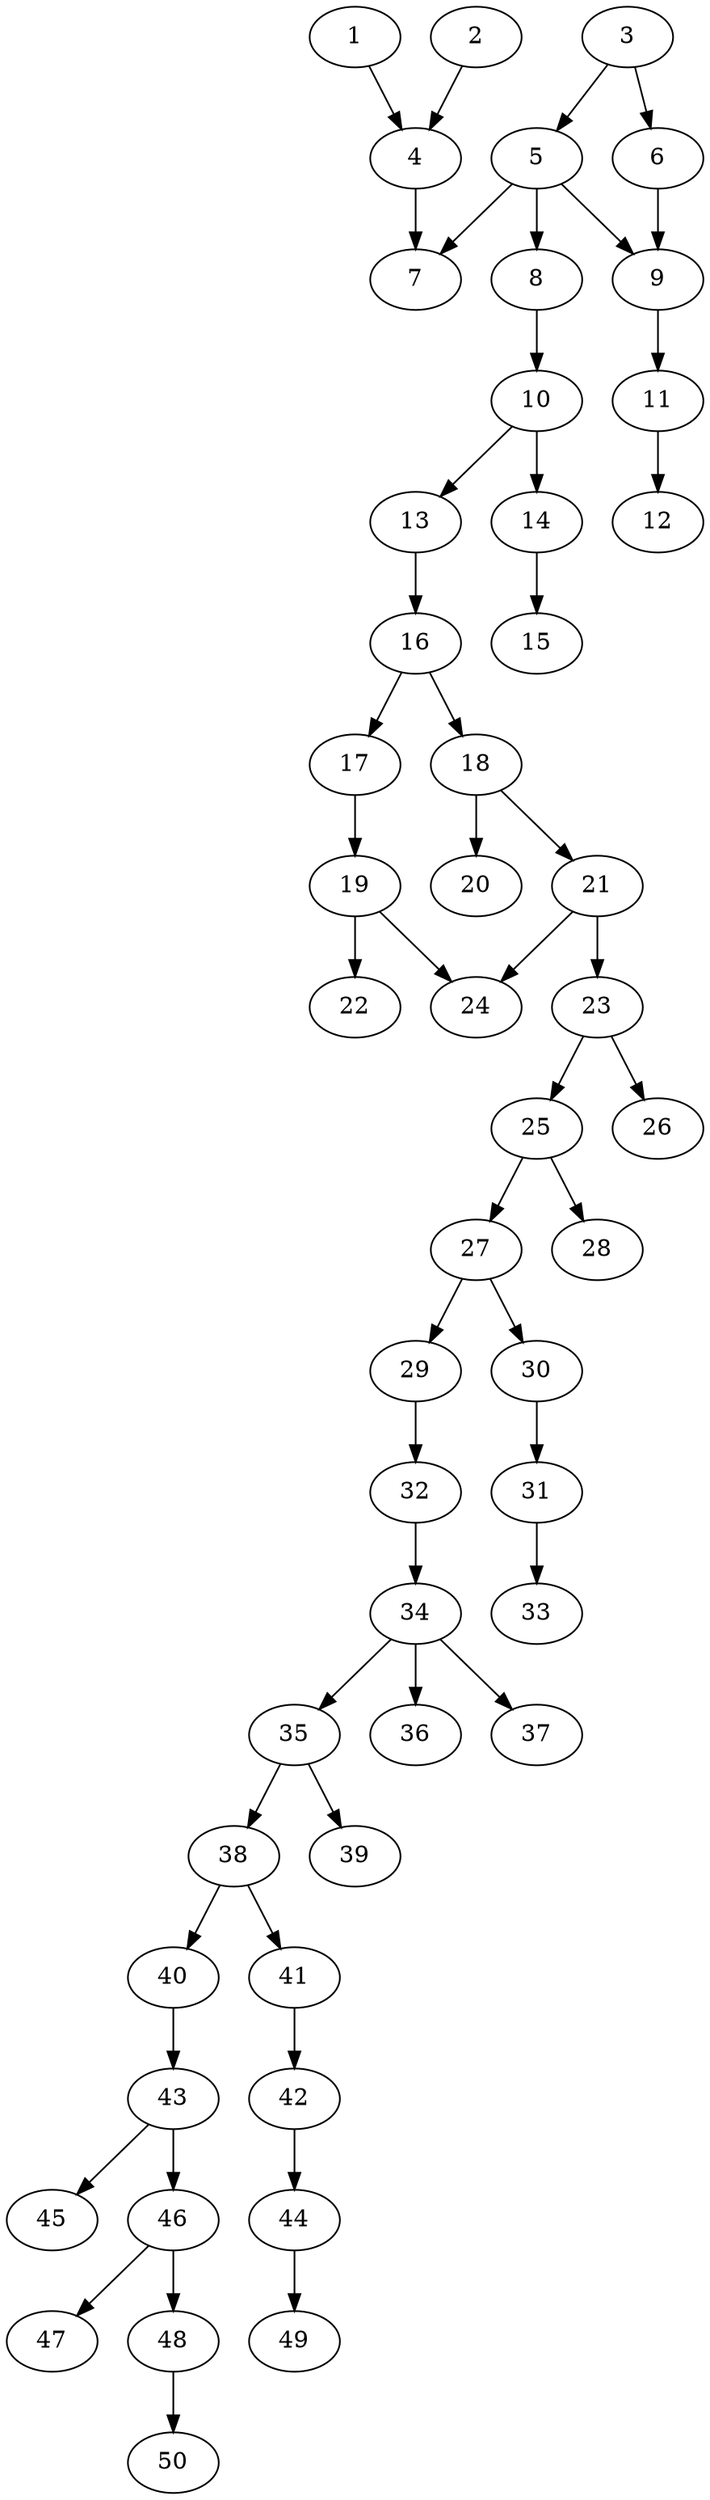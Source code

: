 // DAG automatically generated by daggen at Thu Oct  3 14:07:58 2019
// ./daggen --dot -n 50 --ccr 0.5 --fat 0.3 --regular 0.9 --density 0.5 --mindata 5242880 --maxdata 52428800 
digraph G {
  1 [size="60938240", alpha="0.04", expect_size="30469120"] 
  1 -> 4 [size ="30469120"]
  2 [size="31344640", alpha="0.17", expect_size="15672320"] 
  2 -> 4 [size ="15672320"]
  3 [size="97998848", alpha="0.07", expect_size="48999424"] 
  3 -> 5 [size ="48999424"]
  3 -> 6 [size ="48999424"]
  4 [size="97406976", alpha="0.06", expect_size="48703488"] 
  4 -> 7 [size ="48703488"]
  5 [size="95424512", alpha="0.06", expect_size="47712256"] 
  5 -> 7 [size ="47712256"]
  5 -> 8 [size ="47712256"]
  5 -> 9 [size ="47712256"]
  6 [size="46475264", alpha="0.19", expect_size="23237632"] 
  6 -> 9 [size ="23237632"]
  7 [size="99561472", alpha="0.05", expect_size="49780736"] 
  8 [size="29911040", alpha="0.10", expect_size="14955520"] 
  8 -> 10 [size ="14955520"]
  9 [size="16035840", alpha="0.14", expect_size="8017920"] 
  9 -> 11 [size ="8017920"]
  10 [size="28217344", alpha="0.06", expect_size="14108672"] 
  10 -> 13 [size ="14108672"]
  10 -> 14 [size ="14108672"]
  11 [size="97185792", alpha="0.20", expect_size="48592896"] 
  11 -> 12 [size ="48592896"]
  12 [size="22001664", alpha="0.01", expect_size="11000832"] 
  13 [size="103235584", alpha="0.09", expect_size="51617792"] 
  13 -> 16 [size ="51617792"]
  14 [size="43552768", alpha="0.16", expect_size="21776384"] 
  14 -> 15 [size ="21776384"]
  15 [size="71202816", alpha="0.10", expect_size="35601408"] 
  16 [size="97470464", alpha="0.11", expect_size="48735232"] 
  16 -> 17 [size ="48735232"]
  16 -> 18 [size ="48735232"]
  17 [size="92911616", alpha="0.15", expect_size="46455808"] 
  17 -> 19 [size ="46455808"]
  18 [size="24225792", alpha="0.09", expect_size="12112896"] 
  18 -> 20 [size ="12112896"]
  18 -> 21 [size ="12112896"]
  19 [size="71473152", alpha="0.10", expect_size="35736576"] 
  19 -> 22 [size ="35736576"]
  19 -> 24 [size ="35736576"]
  20 [size="41953280", alpha="0.08", expect_size="20976640"] 
  21 [size="70336512", alpha="0.17", expect_size="35168256"] 
  21 -> 23 [size ="35168256"]
  21 -> 24 [size ="35168256"]
  22 [size="68562944", alpha="0.10", expect_size="34281472"] 
  23 [size="72744960", alpha="0.02", expect_size="36372480"] 
  23 -> 25 [size ="36372480"]
  23 -> 26 [size ="36372480"]
  24 [size="20602880", alpha="0.12", expect_size="10301440"] 
  25 [size="96397312", alpha="0.00", expect_size="48198656"] 
  25 -> 27 [size ="48198656"]
  25 -> 28 [size ="48198656"]
  26 [size="48513024", alpha="0.16", expect_size="24256512"] 
  27 [size="100290560", alpha="0.11", expect_size="50145280"] 
  27 -> 29 [size ="50145280"]
  27 -> 30 [size ="50145280"]
  28 [size="76658688", alpha="0.09", expect_size="38329344"] 
  29 [size="24565760", alpha="0.09", expect_size="12282880"] 
  29 -> 32 [size ="12282880"]
  30 [size="70451200", alpha="0.13", expect_size="35225600"] 
  30 -> 31 [size ="35225600"]
  31 [size="13058048", alpha="0.15", expect_size="6529024"] 
  31 -> 33 [size ="6529024"]
  32 [size="91584512", alpha="0.20", expect_size="45792256"] 
  32 -> 34 [size ="45792256"]
  33 [size="43773952", alpha="0.04", expect_size="21886976"] 
  34 [size="51513344", alpha="0.15", expect_size="25756672"] 
  34 -> 35 [size ="25756672"]
  34 -> 36 [size ="25756672"]
  34 -> 37 [size ="25756672"]
  35 [size="12978176", alpha="0.19", expect_size="6489088"] 
  35 -> 38 [size ="6489088"]
  35 -> 39 [size ="6489088"]
  36 [size="13111296", alpha="0.02", expect_size="6555648"] 
  37 [size="87902208", alpha="0.02", expect_size="43951104"] 
  38 [size="43309056", alpha="0.05", expect_size="21654528"] 
  38 -> 40 [size ="21654528"]
  38 -> 41 [size ="21654528"]
  39 [size="87506944", alpha="0.01", expect_size="43753472"] 
  40 [size="37300224", alpha="0.03", expect_size="18650112"] 
  40 -> 43 [size ="18650112"]
  41 [size="99168256", alpha="0.18", expect_size="49584128"] 
  41 -> 42 [size ="49584128"]
  42 [size="76693504", alpha="0.06", expect_size="38346752"] 
  42 -> 44 [size ="38346752"]
  43 [size="75765760", alpha="0.07", expect_size="37882880"] 
  43 -> 45 [size ="37882880"]
  43 -> 46 [size ="37882880"]
  44 [size="94763008", alpha="0.09", expect_size="47381504"] 
  44 -> 49 [size ="47381504"]
  45 [size="72384512", alpha="0.10", expect_size="36192256"] 
  46 [size="69345280", alpha="0.20", expect_size="34672640"] 
  46 -> 47 [size ="34672640"]
  46 -> 48 [size ="34672640"]
  47 [size="78260224", alpha="0.08", expect_size="39130112"] 
  48 [size="87183360", alpha="0.10", expect_size="43591680"] 
  48 -> 50 [size ="43591680"]
  49 [size="15484928", alpha="0.15", expect_size="7742464"] 
  50 [size="18524160", alpha="0.13", expect_size="9262080"] 
}
